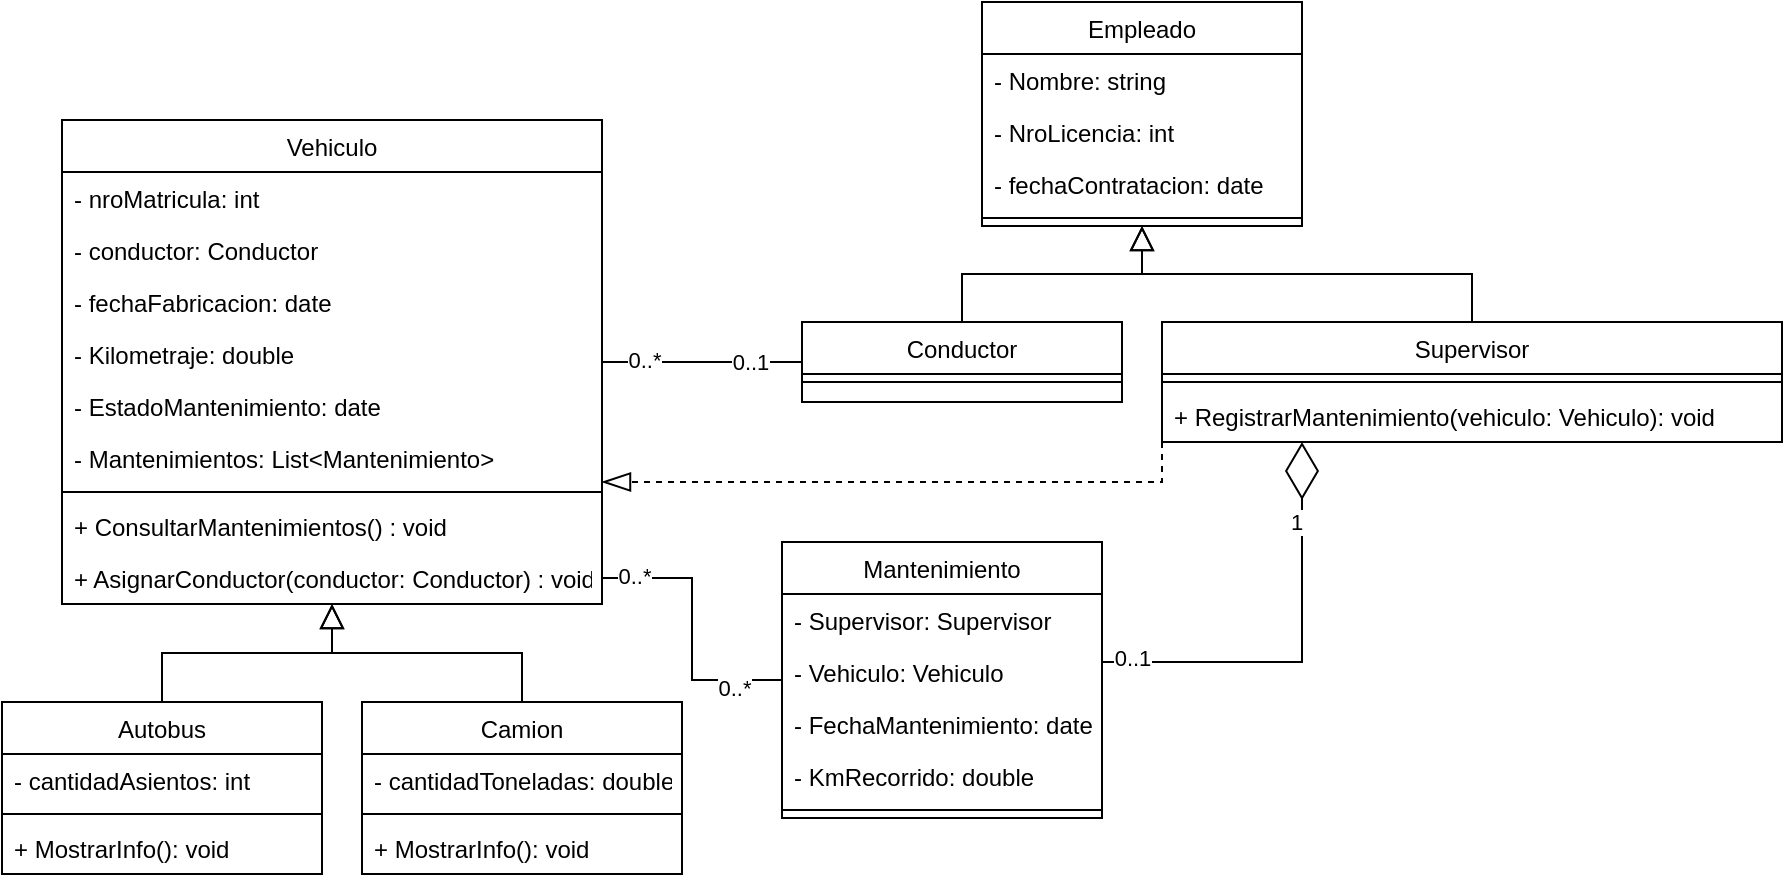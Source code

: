 <mxfile version="24.7.14">
  <diagram id="C5RBs43oDa-KdzZeNtuy" name="Page-1">
    <mxGraphModel dx="806" dy="479" grid="1" gridSize="10" guides="1" tooltips="1" connect="1" arrows="1" fold="1" page="1" pageScale="1" pageWidth="827" pageHeight="1169" math="0" shadow="0">
      <root>
        <mxCell id="WIyWlLk6GJQsqaUBKTNV-0" />
        <mxCell id="WIyWlLk6GJQsqaUBKTNV-1" parent="WIyWlLk6GJQsqaUBKTNV-0" />
        <mxCell id="zkfFHV4jXpPFQw0GAbJ--6" value="Autobus" style="swimlane;fontStyle=0;align=center;verticalAlign=top;childLayout=stackLayout;horizontal=1;startSize=26;horizontalStack=0;resizeParent=1;resizeLast=0;collapsible=1;marginBottom=0;rounded=0;shadow=0;strokeWidth=1;" parent="WIyWlLk6GJQsqaUBKTNV-1" vertex="1">
          <mxGeometry x="90" y="500" width="160" height="86" as="geometry">
            <mxRectangle x="130" y="380" width="160" height="26" as="alternateBounds" />
          </mxGeometry>
        </mxCell>
        <mxCell id="zkfFHV4jXpPFQw0GAbJ--7" value="- cantidadAsientos: int" style="text;align=left;verticalAlign=top;spacingLeft=4;spacingRight=4;overflow=hidden;rotatable=0;points=[[0,0.5],[1,0.5]];portConstraint=eastwest;" parent="zkfFHV4jXpPFQw0GAbJ--6" vertex="1">
          <mxGeometry y="26" width="160" height="26" as="geometry" />
        </mxCell>
        <mxCell id="zkfFHV4jXpPFQw0GAbJ--9" value="" style="line;html=1;strokeWidth=1;align=left;verticalAlign=middle;spacingTop=-1;spacingLeft=3;spacingRight=3;rotatable=0;labelPosition=right;points=[];portConstraint=eastwest;" parent="zkfFHV4jXpPFQw0GAbJ--6" vertex="1">
          <mxGeometry y="52" width="160" height="8" as="geometry" />
        </mxCell>
        <mxCell id="NPfFmoOChUiOvshmz2vg-43" value="+ MostrarInfo(): void" style="text;align=left;verticalAlign=top;spacingLeft=4;spacingRight=4;overflow=hidden;rotatable=0;points=[[0,0.5],[1,0.5]];portConstraint=eastwest;" vertex="1" parent="zkfFHV4jXpPFQw0GAbJ--6">
          <mxGeometry y="60" width="160" height="26" as="geometry" />
        </mxCell>
        <mxCell id="zkfFHV4jXpPFQw0GAbJ--12" value="" style="endArrow=block;endSize=10;endFill=0;shadow=0;strokeWidth=1;rounded=0;curved=0;edgeStyle=elbowEdgeStyle;elbow=vertical;" parent="WIyWlLk6GJQsqaUBKTNV-1" source="zkfFHV4jXpPFQw0GAbJ--6" target="NPfFmoOChUiOvshmz2vg-0" edge="1">
          <mxGeometry width="160" relative="1" as="geometry">
            <mxPoint x="210" y="373" as="sourcePoint" />
            <mxPoint x="310" y="428" as="targetPoint" />
          </mxGeometry>
        </mxCell>
        <mxCell id="zkfFHV4jXpPFQw0GAbJ--13" value="Camion" style="swimlane;fontStyle=0;align=center;verticalAlign=top;childLayout=stackLayout;horizontal=1;startSize=26;horizontalStack=0;resizeParent=1;resizeLast=0;collapsible=1;marginBottom=0;rounded=0;shadow=0;strokeWidth=1;" parent="WIyWlLk6GJQsqaUBKTNV-1" vertex="1">
          <mxGeometry x="270" y="500" width="160" height="86" as="geometry">
            <mxRectangle x="340" y="380" width="170" height="26" as="alternateBounds" />
          </mxGeometry>
        </mxCell>
        <mxCell id="zkfFHV4jXpPFQw0GAbJ--14" value="- cantidadToneladas: double" style="text;align=left;verticalAlign=top;spacingLeft=4;spacingRight=4;overflow=hidden;rotatable=0;points=[[0,0.5],[1,0.5]];portConstraint=eastwest;" parent="zkfFHV4jXpPFQw0GAbJ--13" vertex="1">
          <mxGeometry y="26" width="160" height="26" as="geometry" />
        </mxCell>
        <mxCell id="zkfFHV4jXpPFQw0GAbJ--15" value="" style="line;html=1;strokeWidth=1;align=left;verticalAlign=middle;spacingTop=-1;spacingLeft=3;spacingRight=3;rotatable=0;labelPosition=right;points=[];portConstraint=eastwest;" parent="zkfFHV4jXpPFQw0GAbJ--13" vertex="1">
          <mxGeometry y="52" width="160" height="8" as="geometry" />
        </mxCell>
        <mxCell id="NPfFmoOChUiOvshmz2vg-45" value="+ MostrarInfo(): void" style="text;align=left;verticalAlign=top;spacingLeft=4;spacingRight=4;overflow=hidden;rotatable=0;points=[[0,0.5],[1,0.5]];portConstraint=eastwest;" vertex="1" parent="zkfFHV4jXpPFQw0GAbJ--13">
          <mxGeometry y="60" width="160" height="26" as="geometry" />
        </mxCell>
        <mxCell id="zkfFHV4jXpPFQw0GAbJ--16" value="" style="endArrow=block;endSize=10;endFill=0;shadow=0;strokeWidth=1;rounded=0;curved=0;edgeStyle=elbowEdgeStyle;elbow=vertical;" parent="WIyWlLk6GJQsqaUBKTNV-1" source="zkfFHV4jXpPFQw0GAbJ--13" target="NPfFmoOChUiOvshmz2vg-0" edge="1">
          <mxGeometry width="160" relative="1" as="geometry">
            <mxPoint x="220" y="543" as="sourcePoint" />
            <mxPoint x="310" y="428" as="targetPoint" />
          </mxGeometry>
        </mxCell>
        <mxCell id="NPfFmoOChUiOvshmz2vg-0" value="Vehiculo" style="swimlane;fontStyle=0;align=center;verticalAlign=top;childLayout=stackLayout;horizontal=1;startSize=26;horizontalStack=0;resizeParent=1;resizeLast=0;collapsible=1;marginBottom=0;rounded=0;shadow=0;strokeWidth=1;" vertex="1" parent="WIyWlLk6GJQsqaUBKTNV-1">
          <mxGeometry x="120" y="209" width="270" height="242" as="geometry">
            <mxRectangle x="340" y="380" width="170" height="26" as="alternateBounds" />
          </mxGeometry>
        </mxCell>
        <mxCell id="NPfFmoOChUiOvshmz2vg-1" value="- nroMatricula: int" style="text;align=left;verticalAlign=top;spacingLeft=4;spacingRight=4;overflow=hidden;rotatable=0;points=[[0,0.5],[1,0.5]];portConstraint=eastwest;" vertex="1" parent="NPfFmoOChUiOvshmz2vg-0">
          <mxGeometry y="26" width="270" height="26" as="geometry" />
        </mxCell>
        <mxCell id="NPfFmoOChUiOvshmz2vg-8" value="- conductor: Conductor" style="text;align=left;verticalAlign=top;spacingLeft=4;spacingRight=4;overflow=hidden;rotatable=0;points=[[0,0.5],[1,0.5]];portConstraint=eastwest;" vertex="1" parent="NPfFmoOChUiOvshmz2vg-0">
          <mxGeometry y="52" width="270" height="26" as="geometry" />
        </mxCell>
        <mxCell id="NPfFmoOChUiOvshmz2vg-3" value="- fechaFabricacion: date" style="text;align=left;verticalAlign=top;spacingLeft=4;spacingRight=4;overflow=hidden;rotatable=0;points=[[0,0.5],[1,0.5]];portConstraint=eastwest;" vertex="1" parent="NPfFmoOChUiOvshmz2vg-0">
          <mxGeometry y="78" width="270" height="26" as="geometry" />
        </mxCell>
        <mxCell id="NPfFmoOChUiOvshmz2vg-4" value="- Kilometraje: double" style="text;align=left;verticalAlign=top;spacingLeft=4;spacingRight=4;overflow=hidden;rotatable=0;points=[[0,0.5],[1,0.5]];portConstraint=eastwest;" vertex="1" parent="NPfFmoOChUiOvshmz2vg-0">
          <mxGeometry y="104" width="270" height="26" as="geometry" />
        </mxCell>
        <mxCell id="NPfFmoOChUiOvshmz2vg-5" value="- EstadoMantenimiento: date" style="text;align=left;verticalAlign=top;spacingLeft=4;spacingRight=4;overflow=hidden;rotatable=0;points=[[0,0.5],[1,0.5]];portConstraint=eastwest;" vertex="1" parent="NPfFmoOChUiOvshmz2vg-0">
          <mxGeometry y="130" width="270" height="26" as="geometry" />
        </mxCell>
        <mxCell id="NPfFmoOChUiOvshmz2vg-6" value="- Mantenimientos: List&lt;Mantenimiento&gt;" style="text;align=left;verticalAlign=top;spacingLeft=4;spacingRight=4;overflow=hidden;rotatable=0;points=[[0,0.5],[1,0.5]];portConstraint=eastwest;" vertex="1" parent="NPfFmoOChUiOvshmz2vg-0">
          <mxGeometry y="156" width="270" height="26" as="geometry" />
        </mxCell>
        <mxCell id="NPfFmoOChUiOvshmz2vg-2" value="" style="line;html=1;strokeWidth=1;align=left;verticalAlign=middle;spacingTop=-1;spacingLeft=3;spacingRight=3;rotatable=0;labelPosition=right;points=[];portConstraint=eastwest;" vertex="1" parent="NPfFmoOChUiOvshmz2vg-0">
          <mxGeometry y="182" width="270" height="8" as="geometry" />
        </mxCell>
        <mxCell id="NPfFmoOChUiOvshmz2vg-7" value="+ ConsultarMantenimientos() : void" style="text;align=left;verticalAlign=top;spacingLeft=4;spacingRight=4;overflow=hidden;rotatable=0;points=[[0,0.5],[1,0.5]];portConstraint=eastwest;" vertex="1" parent="NPfFmoOChUiOvshmz2vg-0">
          <mxGeometry y="190" width="270" height="26" as="geometry" />
        </mxCell>
        <mxCell id="NPfFmoOChUiOvshmz2vg-14" value="+ AsignarConductor(conductor: Conductor) : void" style="text;align=left;verticalAlign=top;spacingLeft=4;spacingRight=4;overflow=hidden;rotatable=0;points=[[0,0.5],[1,0.5]];portConstraint=eastwest;" vertex="1" parent="NPfFmoOChUiOvshmz2vg-0">
          <mxGeometry y="216" width="270" height="26" as="geometry" />
        </mxCell>
        <mxCell id="NPfFmoOChUiOvshmz2vg-9" value="Conductor" style="swimlane;fontStyle=0;align=center;verticalAlign=top;childLayout=stackLayout;horizontal=1;startSize=26;horizontalStack=0;resizeParent=1;resizeLast=0;collapsible=1;marginBottom=0;rounded=0;shadow=0;strokeWidth=1;" vertex="1" parent="WIyWlLk6GJQsqaUBKTNV-1">
          <mxGeometry x="490" y="310" width="160" height="40" as="geometry">
            <mxRectangle x="340" y="380" width="170" height="26" as="alternateBounds" />
          </mxGeometry>
        </mxCell>
        <mxCell id="NPfFmoOChUiOvshmz2vg-11" value="" style="line;html=1;strokeWidth=1;align=left;verticalAlign=middle;spacingTop=-1;spacingLeft=3;spacingRight=3;rotatable=0;labelPosition=right;points=[];portConstraint=eastwest;" vertex="1" parent="NPfFmoOChUiOvshmz2vg-9">
          <mxGeometry y="26" width="160" height="8" as="geometry" />
        </mxCell>
        <mxCell id="NPfFmoOChUiOvshmz2vg-15" value="Supervisor" style="swimlane;fontStyle=0;align=center;verticalAlign=top;childLayout=stackLayout;horizontal=1;startSize=26;horizontalStack=0;resizeParent=1;resizeLast=0;collapsible=1;marginBottom=0;rounded=0;shadow=0;strokeWidth=1;" vertex="1" parent="WIyWlLk6GJQsqaUBKTNV-1">
          <mxGeometry x="670" y="310" width="310" height="60" as="geometry">
            <mxRectangle x="340" y="380" width="170" height="26" as="alternateBounds" />
          </mxGeometry>
        </mxCell>
        <mxCell id="NPfFmoOChUiOvshmz2vg-19" value="" style="line;html=1;strokeWidth=1;align=left;verticalAlign=middle;spacingTop=-1;spacingLeft=3;spacingRight=3;rotatable=0;labelPosition=right;points=[];portConstraint=eastwest;" vertex="1" parent="NPfFmoOChUiOvshmz2vg-15">
          <mxGeometry y="26" width="310" height="8" as="geometry" />
        </mxCell>
        <mxCell id="NPfFmoOChUiOvshmz2vg-16" value="+ RegistrarMantenimiento(vehiculo: Vehiculo): void" style="text;align=left;verticalAlign=top;spacingLeft=4;spacingRight=4;overflow=hidden;rotatable=0;points=[[0,0.5],[1,0.5]];portConstraint=eastwest;" vertex="1" parent="NPfFmoOChUiOvshmz2vg-15">
          <mxGeometry y="34" width="310" height="26" as="geometry" />
        </mxCell>
        <mxCell id="NPfFmoOChUiOvshmz2vg-20" value="Empleado" style="swimlane;fontStyle=0;align=center;verticalAlign=top;childLayout=stackLayout;horizontal=1;startSize=26;horizontalStack=0;resizeParent=1;resizeLast=0;collapsible=1;marginBottom=0;rounded=0;shadow=0;strokeWidth=1;" vertex="1" parent="WIyWlLk6GJQsqaUBKTNV-1">
          <mxGeometry x="580" y="150" width="160" height="112" as="geometry">
            <mxRectangle x="340" y="380" width="170" height="26" as="alternateBounds" />
          </mxGeometry>
        </mxCell>
        <mxCell id="NPfFmoOChUiOvshmz2vg-21" value="- Nombre: string" style="text;align=left;verticalAlign=top;spacingLeft=4;spacingRight=4;overflow=hidden;rotatable=0;points=[[0,0.5],[1,0.5]];portConstraint=eastwest;" vertex="1" parent="NPfFmoOChUiOvshmz2vg-20">
          <mxGeometry y="26" width="160" height="26" as="geometry" />
        </mxCell>
        <mxCell id="NPfFmoOChUiOvshmz2vg-22" value="- NroLicencia: int" style="text;align=left;verticalAlign=top;spacingLeft=4;spacingRight=4;overflow=hidden;rotatable=0;points=[[0,0.5],[1,0.5]];portConstraint=eastwest;" vertex="1" parent="NPfFmoOChUiOvshmz2vg-20">
          <mxGeometry y="52" width="160" height="26" as="geometry" />
        </mxCell>
        <mxCell id="NPfFmoOChUiOvshmz2vg-23" value="- fechaContratacion: date" style="text;align=left;verticalAlign=top;spacingLeft=4;spacingRight=4;overflow=hidden;rotatable=0;points=[[0,0.5],[1,0.5]];portConstraint=eastwest;" vertex="1" parent="NPfFmoOChUiOvshmz2vg-20">
          <mxGeometry y="78" width="160" height="26" as="geometry" />
        </mxCell>
        <mxCell id="NPfFmoOChUiOvshmz2vg-24" value="" style="line;html=1;strokeWidth=1;align=left;verticalAlign=middle;spacingTop=-1;spacingLeft=3;spacingRight=3;rotatable=0;labelPosition=right;points=[];portConstraint=eastwest;" vertex="1" parent="NPfFmoOChUiOvshmz2vg-20">
          <mxGeometry y="104" width="160" height="8" as="geometry" />
        </mxCell>
        <mxCell id="NPfFmoOChUiOvshmz2vg-25" value="" style="endArrow=block;endSize=10;endFill=0;shadow=0;strokeWidth=1;rounded=0;curved=0;edgeStyle=elbowEdgeStyle;elbow=vertical;" edge="1" parent="WIyWlLk6GJQsqaUBKTNV-1" source="NPfFmoOChUiOvshmz2vg-9" target="NPfFmoOChUiOvshmz2vg-20">
          <mxGeometry width="160" relative="1" as="geometry">
            <mxPoint x="765" y="318" as="sourcePoint" />
            <mxPoint x="670" y="260" as="targetPoint" />
          </mxGeometry>
        </mxCell>
        <mxCell id="NPfFmoOChUiOvshmz2vg-26" value="" style="endArrow=block;endSize=10;endFill=0;shadow=0;strokeWidth=1;rounded=0;curved=0;edgeStyle=elbowEdgeStyle;elbow=vertical;" edge="1" parent="WIyWlLk6GJQsqaUBKTNV-1" source="NPfFmoOChUiOvshmz2vg-15" target="NPfFmoOChUiOvshmz2vg-20">
          <mxGeometry width="160" relative="1" as="geometry">
            <mxPoint x="740" y="320" as="sourcePoint" />
            <mxPoint x="620" y="262" as="targetPoint" />
          </mxGeometry>
        </mxCell>
        <mxCell id="NPfFmoOChUiOvshmz2vg-27" value="Mantenimiento" style="swimlane;fontStyle=0;align=center;verticalAlign=top;childLayout=stackLayout;horizontal=1;startSize=26;horizontalStack=0;resizeParent=1;resizeLast=0;collapsible=1;marginBottom=0;rounded=0;shadow=0;strokeWidth=1;" vertex="1" parent="WIyWlLk6GJQsqaUBKTNV-1">
          <mxGeometry x="480" y="420" width="160" height="138" as="geometry">
            <mxRectangle x="340" y="380" width="170" height="26" as="alternateBounds" />
          </mxGeometry>
        </mxCell>
        <mxCell id="NPfFmoOChUiOvshmz2vg-30" value="- Supervisor: Supervisor" style="text;align=left;verticalAlign=top;spacingLeft=4;spacingRight=4;overflow=hidden;rotatable=0;points=[[0,0.5],[1,0.5]];portConstraint=eastwest;" vertex="1" parent="NPfFmoOChUiOvshmz2vg-27">
          <mxGeometry y="26" width="160" height="26" as="geometry" />
        </mxCell>
        <mxCell id="NPfFmoOChUiOvshmz2vg-31" value="- Vehiculo: Vehiculo" style="text;align=left;verticalAlign=top;spacingLeft=4;spacingRight=4;overflow=hidden;rotatable=0;points=[[0,0.5],[1,0.5]];portConstraint=eastwest;" vertex="1" parent="NPfFmoOChUiOvshmz2vg-27">
          <mxGeometry y="52" width="160" height="26" as="geometry" />
        </mxCell>
        <mxCell id="NPfFmoOChUiOvshmz2vg-32" value="- FechaMantenimiento: date" style="text;align=left;verticalAlign=top;spacingLeft=4;spacingRight=4;overflow=hidden;rotatable=0;points=[[0,0.5],[1,0.5]];portConstraint=eastwest;" vertex="1" parent="NPfFmoOChUiOvshmz2vg-27">
          <mxGeometry y="78" width="160" height="26" as="geometry" />
        </mxCell>
        <mxCell id="NPfFmoOChUiOvshmz2vg-33" value="- KmRecorrido: double" style="text;align=left;verticalAlign=top;spacingLeft=4;spacingRight=4;overflow=hidden;rotatable=0;points=[[0,0.5],[1,0.5]];portConstraint=eastwest;" vertex="1" parent="NPfFmoOChUiOvshmz2vg-27">
          <mxGeometry y="104" width="160" height="26" as="geometry" />
        </mxCell>
        <mxCell id="NPfFmoOChUiOvshmz2vg-28" value="" style="line;html=1;strokeWidth=1;align=left;verticalAlign=middle;spacingTop=-1;spacingLeft=3;spacingRight=3;rotatable=0;labelPosition=right;points=[];portConstraint=eastwest;" vertex="1" parent="NPfFmoOChUiOvshmz2vg-27">
          <mxGeometry y="130" width="160" height="8" as="geometry" />
        </mxCell>
        <mxCell id="NPfFmoOChUiOvshmz2vg-34" style="edgeStyle=orthogonalEdgeStyle;rounded=0;orthogonalLoop=1;jettySize=auto;html=1;endArrow=none;endFill=0;" edge="1" parent="WIyWlLk6GJQsqaUBKTNV-1" source="NPfFmoOChUiOvshmz2vg-0" target="NPfFmoOChUiOvshmz2vg-9">
          <mxGeometry relative="1" as="geometry" />
        </mxCell>
        <mxCell id="NPfFmoOChUiOvshmz2vg-35" value="0..*" style="edgeLabel;html=1;align=center;verticalAlign=middle;resizable=0;points=[];" vertex="1" connectable="0" parent="NPfFmoOChUiOvshmz2vg-34">
          <mxGeometry x="-0.58" y="1" relative="1" as="geometry">
            <mxPoint as="offset" />
          </mxGeometry>
        </mxCell>
        <mxCell id="NPfFmoOChUiOvshmz2vg-36" value="0..1" style="edgeLabel;html=1;align=center;verticalAlign=middle;resizable=0;points=[];" vertex="1" connectable="0" parent="NPfFmoOChUiOvshmz2vg-34">
          <mxGeometry x="0.48" relative="1" as="geometry">
            <mxPoint as="offset" />
          </mxGeometry>
        </mxCell>
        <mxCell id="NPfFmoOChUiOvshmz2vg-37" style="edgeStyle=orthogonalEdgeStyle;rounded=0;orthogonalLoop=1;jettySize=auto;html=1;endArrow=none;endFill=0;startArrow=diamondThin;startFill=0;endSize=26;startSize=26;" edge="1" parent="WIyWlLk6GJQsqaUBKTNV-1" source="NPfFmoOChUiOvshmz2vg-15" target="NPfFmoOChUiOvshmz2vg-27">
          <mxGeometry relative="1" as="geometry">
            <Array as="points">
              <mxPoint x="740" y="480" />
            </Array>
          </mxGeometry>
        </mxCell>
        <mxCell id="NPfFmoOChUiOvshmz2vg-39" value="0..1" style="edgeLabel;html=1;align=center;verticalAlign=middle;resizable=0;points=[];" vertex="1" connectable="0" parent="NPfFmoOChUiOvshmz2vg-37">
          <mxGeometry x="0.857" y="-2" relative="1" as="geometry">
            <mxPoint as="offset" />
          </mxGeometry>
        </mxCell>
        <mxCell id="NPfFmoOChUiOvshmz2vg-40" value="1" style="edgeLabel;html=1;align=center;verticalAlign=middle;resizable=0;points=[];" vertex="1" connectable="0" parent="NPfFmoOChUiOvshmz2vg-37">
          <mxGeometry x="-0.752" y="-3" relative="1" as="geometry">
            <mxPoint y="14" as="offset" />
          </mxGeometry>
        </mxCell>
        <mxCell id="NPfFmoOChUiOvshmz2vg-38" style="edgeStyle=orthogonalEdgeStyle;rounded=0;orthogonalLoop=1;jettySize=auto;html=1;exitX=1;exitY=0.5;exitDx=0;exitDy=0;endArrow=none;endFill=0;" edge="1" parent="WIyWlLk6GJQsqaUBKTNV-1" source="NPfFmoOChUiOvshmz2vg-14" target="NPfFmoOChUiOvshmz2vg-27">
          <mxGeometry relative="1" as="geometry" />
        </mxCell>
        <mxCell id="NPfFmoOChUiOvshmz2vg-41" value="0..*" style="edgeLabel;html=1;align=center;verticalAlign=middle;resizable=0;points=[];" vertex="1" connectable="0" parent="NPfFmoOChUiOvshmz2vg-38">
          <mxGeometry x="-0.773" y="1" relative="1" as="geometry">
            <mxPoint as="offset" />
          </mxGeometry>
        </mxCell>
        <mxCell id="NPfFmoOChUiOvshmz2vg-42" value="0..*" style="edgeLabel;html=1;align=center;verticalAlign=middle;resizable=0;points=[];" vertex="1" connectable="0" parent="NPfFmoOChUiOvshmz2vg-38">
          <mxGeometry x="0.66" y="-4" relative="1" as="geometry">
            <mxPoint as="offset" />
          </mxGeometry>
        </mxCell>
        <mxCell id="NPfFmoOChUiOvshmz2vg-47" style="edgeStyle=orthogonalEdgeStyle;rounded=0;orthogonalLoop=1;jettySize=auto;html=1;endArrow=blockThin;endFill=0;startArrow=none;startFill=0;startSize=12;endSize=12;dashed=1;" edge="1" parent="WIyWlLk6GJQsqaUBKTNV-1" source="NPfFmoOChUiOvshmz2vg-15" target="NPfFmoOChUiOvshmz2vg-0">
          <mxGeometry relative="1" as="geometry">
            <Array as="points">
              <mxPoint x="670" y="390" />
            </Array>
          </mxGeometry>
        </mxCell>
      </root>
    </mxGraphModel>
  </diagram>
</mxfile>
